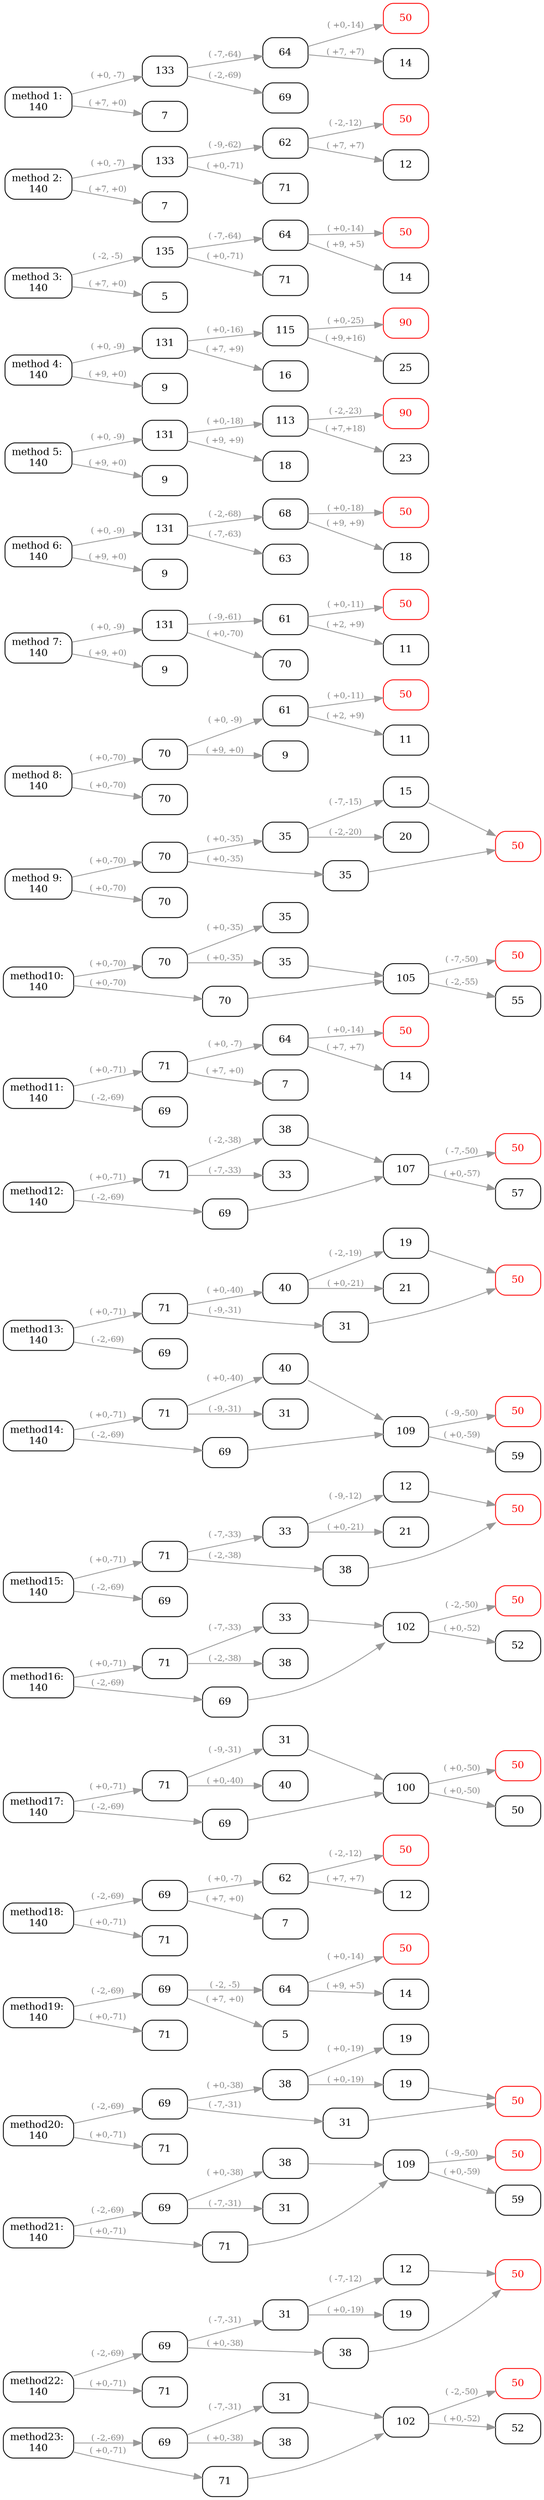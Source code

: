 // comment
digraph result {
	graph [rankdir=LR]
	node [color=black fontcolor=black fontsize=12 shape=box style=rounded]
	edge [color="#999999" fontcolor="#888888" fontsize=10]
	"23_00_0" [label="method23: 
140"]
	"23_1_1" [label=69]
	"23_1_2" [label=71]
	"23_00_0" -> "23_1_1" [label="( -2,-69)"]
	"23_00_0" -> "23_1_2" [label="( +0,-71)"]
	"23_2_1" [label=31]
	"23_2_2" [label=38]
	"23_1_1" -> "23_2_1" [label="( -7,-31)"]
	"23_1_1" -> "23_2_2" [label="( +0,-38)"]
	"23_2_3" [label=102]
	"23_2_1" -> "23_2_3"
	"23_1_2" -> "23_2_3"
	"23_3_1" [label=50 color=red fontcolor=red]
	"23_3_2" [label=52]
	"23_2_3" -> "23_3_1" [label="( -2,-50)"]
	"23_2_3" -> "23_3_2" [label="( +0,-52)"]
	"22_00_0" [label="method22: 
140"]
	"22_1_1" [label=69]
	"22_1_2" [label=71]
	"22_00_0" -> "22_1_1" [label="( -2,-69)"]
	"22_00_0" -> "22_1_2" [label="( +0,-71)"]
	"22_2_1" [label=31]
	"22_2_2" [label=38]
	"22_1_1" -> "22_2_1" [label="( -7,-31)"]
	"22_1_1" -> "22_2_2" [label="( +0,-38)"]
	"22_3_1" [label=12]
	"22_3_2" [label=19]
	"22_2_1" -> "22_3_1" [label="( -7,-12)"]
	"22_2_1" -> "22_3_2" [label="( +0,-19)"]
	"22_3_3" [label=50 color=red fontcolor=red]
	"22_3_1" -> "22_3_3"
	"22_2_2" -> "22_3_3"
	"21_00_0" [label="method21: 
140"]
	"21_1_1" [label=69]
	"21_1_2" [label=71]
	"21_00_0" -> "21_1_1" [label="( -2,-69)"]
	"21_00_0" -> "21_1_2" [label="( +0,-71)"]
	"21_2_1" [label=38]
	"21_2_2" [label=31]
	"21_1_1" -> "21_2_1" [label="( +0,-38)"]
	"21_1_1" -> "21_2_2" [label="( -7,-31)"]
	"21_2_3" [label=109]
	"21_2_1" -> "21_2_3"
	"21_1_2" -> "21_2_3"
	"21_3_1" [label=50 color=red fontcolor=red]
	"21_3_2" [label=59]
	"21_2_3" -> "21_3_1" [label="( -9,-50)"]
	"21_2_3" -> "21_3_2" [label="( +0,-59)"]
	"20_00_0" [label="method20: 
140"]
	"20_1_1" [label=69]
	"20_1_2" [label=71]
	"20_00_0" -> "20_1_1" [label="( -2,-69)"]
	"20_00_0" -> "20_1_2" [label="( +0,-71)"]
	"20_2_1" [label=38]
	"20_2_2" [label=31]
	"20_1_1" -> "20_2_1" [label="( +0,-38)"]
	"20_1_1" -> "20_2_2" [label="( -7,-31)"]
	"20_3_1" [label=19]
	"20_3_2" [label=19]
	"20_2_1" -> "20_3_1" [label="( +0,-19)"]
	"20_2_1" -> "20_3_2" [label="( +0,-19)"]
	"20_3_3" [label=50 color=red fontcolor=red]
	"20_3_2" -> "20_3_3"
	"20_2_2" -> "20_3_3"
	"19_00_0" [label="method19: 
140"]
	"19_1_1" [label=69]
	"19_1_2" [label=71]
	"19_00_0" -> "19_1_1" [label="( -2,-69)"]
	"19_00_0" -> "19_1_2" [label="( +0,-71)"]
	"19_2_1" [label=64]
	"19_2_2" [label=5]
	"19_1_1" -> "19_2_1" [label="( -2, -5)"]
	"19_1_1" -> "19_2_2" [label="( +7, +0)"]
	"19_3_1" [label=50 color=red fontcolor=red]
	"19_3_2" [label=14]
	"19_2_1" -> "19_3_1" [label="( +0,-14)"]
	"19_2_1" -> "19_3_2" [label="( +9, +5)"]
	"18_00_0" [label="method18: 
140"]
	"18_1_1" [label=69]
	"18_1_2" [label=71]
	"18_00_0" -> "18_1_1" [label="( -2,-69)"]
	"18_00_0" -> "18_1_2" [label="( +0,-71)"]
	"18_2_1" [label=62]
	"18_2_2" [label=7]
	"18_1_1" -> "18_2_1" [label="( +0, -7)"]
	"18_1_1" -> "18_2_2" [label="( +7, +0)"]
	"18_3_1" [label=50 color=red fontcolor=red]
	"18_3_2" [label=12]
	"18_2_1" -> "18_3_1" [label="( -2,-12)"]
	"18_2_1" -> "18_3_2" [label="( +7, +7)"]
	"17_00_0" [label="method17: 
140"]
	"17_1_1" [label=71]
	"17_1_2" [label=69]
	"17_00_0" -> "17_1_1" [label="( +0,-71)"]
	"17_00_0" -> "17_1_2" [label="( -2,-69)"]
	"17_2_1" [label=31]
	"17_2_2" [label=40]
	"17_1_1" -> "17_2_1" [label="( -9,-31)"]
	"17_1_1" -> "17_2_2" [label="( +0,-40)"]
	"17_2_3" [label=100]
	"17_2_1" -> "17_2_3"
	"17_1_2" -> "17_2_3"
	"17_3_1" [label=50 color=red fontcolor=red]
	"17_3_2" [label=50]
	"17_2_3" -> "17_3_1" [label="( +0,-50)"]
	"17_2_3" -> "17_3_2" [label="( +0,-50)"]
	"16_00_0" [label="method16: 
140"]
	"16_1_1" [label=71]
	"16_1_2" [label=69]
	"16_00_0" -> "16_1_1" [label="( +0,-71)"]
	"16_00_0" -> "16_1_2" [label="( -2,-69)"]
	"16_2_1" [label=33]
	"16_2_2" [label=38]
	"16_1_1" -> "16_2_1" [label="( -7,-33)"]
	"16_1_1" -> "16_2_2" [label="( -2,-38)"]
	"16_2_3" [label=102]
	"16_2_1" -> "16_2_3"
	"16_1_2" -> "16_2_3"
	"16_3_1" [label=50 color=red fontcolor=red]
	"16_3_2" [label=52]
	"16_2_3" -> "16_3_1" [label="( -2,-50)"]
	"16_2_3" -> "16_3_2" [label="( +0,-52)"]
	"15_00_0" [label="method15: 
140"]
	"15_1_1" [label=71]
	"15_1_2" [label=69]
	"15_00_0" -> "15_1_1" [label="( +0,-71)"]
	"15_00_0" -> "15_1_2" [label="( -2,-69)"]
	"15_2_1" [label=33]
	"15_2_2" [label=38]
	"15_1_1" -> "15_2_1" [label="( -7,-33)"]
	"15_1_1" -> "15_2_2" [label="( -2,-38)"]
	"15_3_1" [label=12]
	"15_3_2" [label=21]
	"15_2_1" -> "15_3_1" [label="( -9,-12)"]
	"15_2_1" -> "15_3_2" [label="( +0,-21)"]
	"15_3_3" [label=50 color=red fontcolor=red]
	"15_3_1" -> "15_3_3"
	"15_2_2" -> "15_3_3"
	"14_00_0" [label="method14: 
140"]
	"14_1_1" [label=71]
	"14_1_2" [label=69]
	"14_00_0" -> "14_1_1" [label="( +0,-71)"]
	"14_00_0" -> "14_1_2" [label="( -2,-69)"]
	"14_2_1" [label=40]
	"14_2_2" [label=31]
	"14_1_1" -> "14_2_1" [label="( +0,-40)"]
	"14_1_1" -> "14_2_2" [label="( -9,-31)"]
	"14_2_3" [label=109]
	"14_2_1" -> "14_2_3"
	"14_1_2" -> "14_2_3"
	"14_3_1" [label=50 color=red fontcolor=red]
	"14_3_2" [label=59]
	"14_2_3" -> "14_3_1" [label="( -9,-50)"]
	"14_2_3" -> "14_3_2" [label="( +0,-59)"]
	"13_00_0" [label="method13: 
140"]
	"13_1_1" [label=71]
	"13_1_2" [label=69]
	"13_00_0" -> "13_1_1" [label="( +0,-71)"]
	"13_00_0" -> "13_1_2" [label="( -2,-69)"]
	"13_2_1" [label=40]
	"13_2_2" [label=31]
	"13_1_1" -> "13_2_1" [label="( +0,-40)"]
	"13_1_1" -> "13_2_2" [label="( -9,-31)"]
	"13_3_1" [label=19]
	"13_3_2" [label=21]
	"13_2_1" -> "13_3_1" [label="( -2,-19)"]
	"13_2_1" -> "13_3_2" [label="( +0,-21)"]
	"13_3_3" [label=50 color=red fontcolor=red]
	"13_3_1" -> "13_3_3"
	"13_2_2" -> "13_3_3"
	"12_00_0" [label="method12: 
140"]
	"12_1_1" [label=71]
	"12_1_2" [label=69]
	"12_00_0" -> "12_1_1" [label="( +0,-71)"]
	"12_00_0" -> "12_1_2" [label="( -2,-69)"]
	"12_2_1" [label=38]
	"12_2_2" [label=33]
	"12_1_1" -> "12_2_1" [label="( -2,-38)"]
	"12_1_1" -> "12_2_2" [label="( -7,-33)"]
	"12_2_3" [label=107]
	"12_2_1" -> "12_2_3"
	"12_1_2" -> "12_2_3"
	"12_3_1" [label=50 color=red fontcolor=red]
	"12_3_2" [label=57]
	"12_2_3" -> "12_3_1" [label="( -7,-50)"]
	"12_2_3" -> "12_3_2" [label="( +0,-57)"]
	"11_00_0" [label="method11: 
140"]
	"11_1_1" [label=71]
	"11_1_2" [label=69]
	"11_00_0" -> "11_1_1" [label="( +0,-71)"]
	"11_00_0" -> "11_1_2" [label="( -2,-69)"]
	"11_2_1" [label=64]
	"11_2_2" [label=7]
	"11_1_1" -> "11_2_1" [label="( +0, -7)"]
	"11_1_1" -> "11_2_2" [label="( +7, +0)"]
	"11_3_1" [label=50 color=red fontcolor=red]
	"11_3_2" [label=14]
	"11_2_1" -> "11_3_1" [label="( +0,-14)"]
	"11_2_1" -> "11_3_2" [label="( +7, +7)"]
	"10_00_0" [label="method10: 
140"]
	"10_1_1" [label=70]
	"10_1_2" [label=70]
	"10_00_0" -> "10_1_1" [label="( +0,-70)"]
	"10_00_0" -> "10_1_2" [label="( +0,-70)"]
	"10_2_1" [label=35]
	"10_2_2" [label=35]
	"10_1_1" -> "10_2_1" [label="( +0,-35)"]
	"10_1_1" -> "10_2_2" [label="( +0,-35)"]
	"10_2_3" [label=105]
	"10_2_2" -> "10_2_3"
	"10_1_2" -> "10_2_3"
	"10_3_1" [label=50 color=red fontcolor=red]
	"10_3_2" [label=55]
	"10_2_3" -> "10_3_1" [label="( -7,-50)"]
	"10_2_3" -> "10_3_2" [label="( -2,-55)"]
	"09_00_0" [label="method 9: 
140"]
	"09_1_1" [label=70]
	"09_1_2" [label=70]
	"09_00_0" -> "09_1_1" [label="( +0,-70)"]
	"09_00_0" -> "09_1_2" [label="( +0,-70)"]
	"09_2_1" [label=35]
	"09_2_2" [label=35]
	"09_1_1" -> "09_2_1" [label="( +0,-35)"]
	"09_1_1" -> "09_2_2" [label="( +0,-35)"]
	"09_3_1" [label=15]
	"09_3_2" [label=20]
	"09_2_1" -> "09_3_1" [label="( -7,-15)"]
	"09_2_1" -> "09_3_2" [label="( -2,-20)"]
	"09_3_3" [label=50 color=red fontcolor=red]
	"09_3_1" -> "09_3_3"
	"09_2_2" -> "09_3_3"
	"08_00_0" [label="method 8: 
140"]
	"08_1_1" [label=70]
	"08_1_2" [label=70]
	"08_00_0" -> "08_1_1" [label="( +0,-70)"]
	"08_00_0" -> "08_1_2" [label="( +0,-70)"]
	"08_2_1" [label=61]
	"08_2_2" [label=9]
	"08_1_1" -> "08_2_1" [label="( +0, -9)"]
	"08_1_1" -> "08_2_2" [label="( +9, +0)"]
	"08_3_1" [label=50 color=red fontcolor=red]
	"08_3_2" [label=11]
	"08_2_1" -> "08_3_1" [label="( +0,-11)"]
	"08_2_1" -> "08_3_2" [label="( +2, +9)"]
	"07_00_0" [label="method 7: 
140"]
	"07_1_1" [label=131]
	"07_1_2" [label=9]
	"07_00_0" -> "07_1_1" [label="( +0, -9)"]
	"07_00_0" -> "07_1_2" [label="( +9, +0)"]
	"07_2_1" [label=61]
	"07_2_2" [label=70]
	"07_1_1" -> "07_2_1" [label="( -9,-61)"]
	"07_1_1" -> "07_2_2" [label="( +0,-70)"]
	"07_3_1" [label=50 color=red fontcolor=red]
	"07_3_2" [label=11]
	"07_2_1" -> "07_3_1" [label="( +0,-11)"]
	"07_2_1" -> "07_3_2" [label="( +2, +9)"]
	"06_00_0" [label="method 6: 
140"]
	"06_1_1" [label=131]
	"06_1_2" [label=9]
	"06_00_0" -> "06_1_1" [label="( +0, -9)"]
	"06_00_0" -> "06_1_2" [label="( +9, +0)"]
	"06_2_1" [label=68]
	"06_2_2" [label=63]
	"06_1_1" -> "06_2_1" [label="( -2,-68)"]
	"06_1_1" -> "06_2_2" [label="( -7,-63)"]
	"06_3_1" [label=50 color=red fontcolor=red]
	"06_3_2" [label=18]
	"06_2_1" -> "06_3_1" [label="( +0,-18)"]
	"06_2_1" -> "06_3_2" [label="( +9, +9)"]
	"05_00_0" [label="method 5: 
140"]
	"05_1_1" [label=131]
	"05_1_2" [label=9]
	"05_00_0" -> "05_1_1" [label="( +0, -9)"]
	"05_00_0" -> "05_1_2" [label="( +9, +0)"]
	"05_2_1" [label=113]
	"05_2_2" [label=18]
	"05_1_1" -> "05_2_1" [label="( +0,-18)"]
	"05_1_1" -> "05_2_2" [label="( +9, +9)"]
	"05_3_1" [label=90 color=red fontcolor=red]
	"05_3_2" [label=23]
	"05_2_1" -> "05_3_1" [label="( -2,-23)"]
	"05_2_1" -> "05_3_2" [label="( +7,+18)"]
	"04_00_0" [label="method 4: 
140"]
	"04_1_1" [label=131]
	"04_1_2" [label=9]
	"04_00_0" -> "04_1_1" [label="( +0, -9)"]
	"04_00_0" -> "04_1_2" [label="( +9, +0)"]
	"04_2_1" [label=115]
	"04_2_2" [label=16]
	"04_1_1" -> "04_2_1" [label="( +0,-16)"]
	"04_1_1" -> "04_2_2" [label="( +7, +9)"]
	"04_3_1" [label=90 color=red fontcolor=red]
	"04_3_2" [label=25]
	"04_2_1" -> "04_3_1" [label="( +0,-25)"]
	"04_2_1" -> "04_3_2" [label="( +9,+16)"]
	"03_00_0" [label="method 3: 
140"]
	"03_1_1" [label=135]
	"03_1_2" [label=5]
	"03_00_0" -> "03_1_1" [label="( -2, -5)"]
	"03_00_0" -> "03_1_2" [label="( +7, +0)"]
	"03_2_1" [label=64]
	"03_2_2" [label=71]
	"03_1_1" -> "03_2_1" [label="( -7,-64)"]
	"03_1_1" -> "03_2_2" [label="( +0,-71)"]
	"03_3_1" [label=50 color=red fontcolor=red]
	"03_3_2" [label=14]
	"03_2_1" -> "03_3_1" [label="( +0,-14)"]
	"03_2_1" -> "03_3_2" [label="( +9, +5)"]
	"02_00_0" [label="method 2: 
140"]
	"02_1_1" [label=133]
	"02_1_2" [label=7]
	"02_00_0" -> "02_1_1" [label="( +0, -7)"]
	"02_00_0" -> "02_1_2" [label="( +7, +0)"]
	"02_2_1" [label=62]
	"02_2_2" [label=71]
	"02_1_1" -> "02_2_1" [label="( -9,-62)"]
	"02_1_1" -> "02_2_2" [label="( +0,-71)"]
	"02_3_1" [label=50 color=red fontcolor=red]
	"02_3_2" [label=12]
	"02_2_1" -> "02_3_1" [label="( -2,-12)"]
	"02_2_1" -> "02_3_2" [label="( +7, +7)"]
	"01_00_0" [label="method 1: 
140"]
	"01_1_1" [label=133]
	"01_1_2" [label=7]
	"01_00_0" -> "01_1_1" [label="( +0, -7)"]
	"01_00_0" -> "01_1_2" [label="( +7, +0)"]
	"01_2_1" [label=64]
	"01_2_2" [label=69]
	"01_1_1" -> "01_2_1" [label="( -7,-64)"]
	"01_1_1" -> "01_2_2" [label="( -2,-69)"]
	"01_3_1" [label=50 color=red fontcolor=red]
	"01_3_2" [label=14]
	"01_2_1" -> "01_3_1" [label="( +0,-14)"]
	"01_2_1" -> "01_3_2" [label="( +7, +7)"]
}
